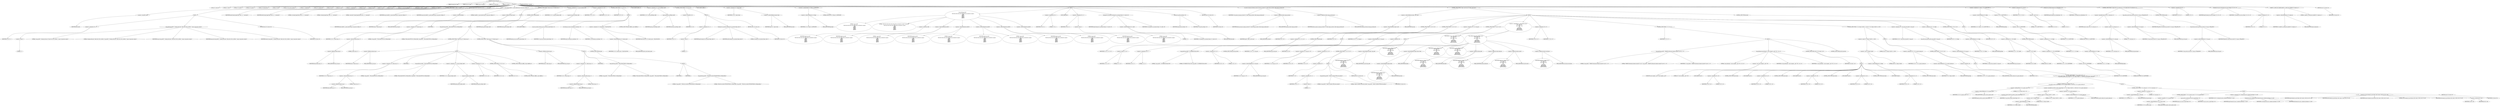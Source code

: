 digraph hostapd_notif_assoc {  
"1000120" [label = "(METHOD,hostapd_notif_assoc)" ]
"1000121" [label = "(PARAM,hostapd_data *hapd)" ]
"1000122" [label = "(PARAM,const u8 *addr)" ]
"1000123" [label = "(PARAM,const u8 *req_ies)" ]
"1000124" [label = "(PARAM,size_t req_ies_len)" ]
"1000125" [label = "(PARAM,int reassoc)" ]
"1000126" [label = "(BLOCK,,)" ]
"1000127" [label = "(LOCAL,v10: const u8 *)" ]
"1000128" [label = "(LOCAL,v11: size_t)" ]
"1000129" [label = "(LOCAL,v12: sta_info *)" ]
"1000130" [label = "(LOCAL,v13: sta_info *)" ]
"1000131" [label = "(LOCAL,v14: hostapd_iface *)" ]
"1000132" [label = "(LOCAL,v15: bool)" ]
"1000133" [label = "(LOCAL,v16: wpa_state_machine *)" ]
"1000134" [label = "(LOCAL,v17: unsigned int)" ]
"1000135" [label = "(LOCAL,v18: unsigned int)" ]
"1000136" [label = "(LOCAL,v19: int)" ]
"1000137" [label = "(LOCAL,v20: u32)" ]
"1000138" [label = "(LOCAL,v21: unsigned int)" ]
"1000139" [label = "(LOCAL,v22: int)" ]
"1000140" [label = "(LOCAL,v23: int)" ]
"1000141" [label = "(LOCAL,v25: int)" ]
"1000142" [label = "(LOCAL,v26: u8 *)" ]
"1000143" [label = "(LOCAL,v27: wpa_state_machine *)" ]
"1000144" [label = "(LOCAL,elems: ieee802_11_elems)" ]
"1000145" [label = "(LOCAL,buf: u8 [ 1064 ])" ]
"1000146" [label = "(CONTROL_STRUCTURE,if ( !addr ),if ( !addr ))" ]
"1000147" [label = "(<operator>.logicalNot,!addr)" ]
"1000148" [label = "(IDENTIFIER,addr,!addr)" ]
"1000149" [label = "(BLOCK,,)" ]
"1000150" [label = "(<operator>.assignment,v23 = -1)" ]
"1000151" [label = "(IDENTIFIER,v23,v23 = -1)" ]
"1000152" [label = "(<operator>.minus,-1)" ]
"1000153" [label = "(LITERAL,1,-1)" ]
"1000154" [label = "(wpa_printf,wpa_printf(2, \"hostapd_notif_assoc: Skip event with no address\", req_ies, req_ies_len, reassoc))" ]
"1000155" [label = "(LITERAL,2,wpa_printf(2, \"hostapd_notif_assoc: Skip event with no address\", req_ies, req_ies_len, reassoc))" ]
"1000156" [label = "(LITERAL,\"hostapd_notif_assoc: Skip event with no address\",wpa_printf(2, \"hostapd_notif_assoc: Skip event with no address\", req_ies, req_ies_len, reassoc))" ]
"1000157" [label = "(IDENTIFIER,req_ies,wpa_printf(2, \"hostapd_notif_assoc: Skip event with no address\", req_ies, req_ies_len, reassoc))" ]
"1000158" [label = "(IDENTIFIER,req_ies_len,wpa_printf(2, \"hostapd_notif_assoc: Skip event with no address\", req_ies, req_ies_len, reassoc))" ]
"1000159" [label = "(IDENTIFIER,reassoc,wpa_printf(2, \"hostapd_notif_assoc: Skip event with no address\", req_ies, req_ies_len, reassoc))" ]
"1000160" [label = "(RETURN,return v23;,return v23;)" ]
"1000161" [label = "(IDENTIFIER,v23,return v23;)" ]
"1000162" [label = "(hostapd_logger,hostapd_logger(hapd, addr, 1u, 2, \"associated\"))" ]
"1000163" [label = "(IDENTIFIER,hapd,hostapd_logger(hapd, addr, 1u, 2, \"associated\"))" ]
"1000164" [label = "(IDENTIFIER,addr,hostapd_logger(hapd, addr, 1u, 2, \"associated\"))" ]
"1000165" [label = "(LITERAL,1u,hostapd_logger(hapd, addr, 1u, 2, \"associated\"))" ]
"1000166" [label = "(LITERAL,2,hostapd_logger(hapd, addr, 1u, 2, \"associated\"))" ]
"1000167" [label = "(LITERAL,\"associated\",hostapd_logger(hapd, addr, 1u, 2, \"associated\"))" ]
"1000168" [label = "(ieee802_11_parse_elems,ieee802_11_parse_elems(req_ies, req_ies_len, &elems, 0))" ]
"1000169" [label = "(IDENTIFIER,req_ies,ieee802_11_parse_elems(req_ies, req_ies_len, &elems, 0))" ]
"1000170" [label = "(IDENTIFIER,req_ies_len,ieee802_11_parse_elems(req_ies, req_ies_len, &elems, 0))" ]
"1000171" [label = "(<operator>.addressOf,&elems)" ]
"1000172" [label = "(IDENTIFIER,elems,ieee802_11_parse_elems(req_ies, req_ies_len, &elems, 0))" ]
"1000173" [label = "(LITERAL,0,ieee802_11_parse_elems(req_ies, req_ies_len, &elems, 0))" ]
"1000174" [label = "(CONTROL_STRUCTURE,if ( elems.wps_ie ),if ( elems.wps_ie ))" ]
"1000175" [label = "(<operator>.fieldAccess,elems.wps_ie)" ]
"1000176" [label = "(IDENTIFIER,elems,if ( elems.wps_ie ))" ]
"1000177" [label = "(FIELD_IDENTIFIER,wps_ie,wps_ie)" ]
"1000178" [label = "(BLOCK,,)" ]
"1000179" [label = "(<operator>.assignment,v10 = elems.wps_ie - 2)" ]
"1000180" [label = "(IDENTIFIER,v10,v10 = elems.wps_ie - 2)" ]
"1000181" [label = "(<operator>.subtraction,elems.wps_ie - 2)" ]
"1000182" [label = "(<operator>.fieldAccess,elems.wps_ie)" ]
"1000183" [label = "(IDENTIFIER,elems,elems.wps_ie - 2)" ]
"1000184" [label = "(FIELD_IDENTIFIER,wps_ie,wps_ie)" ]
"1000185" [label = "(LITERAL,2,elems.wps_ie - 2)" ]
"1000186" [label = "(IDENTIFIER,L,)" ]
"1000187" [label = "(wpa_printf,wpa_printf(2, \"STA included WPS IE in (Re)AssocReq\"))" ]
"1000188" [label = "(LITERAL,2,wpa_printf(2, \"STA included WPS IE in (Re)AssocReq\"))" ]
"1000189" [label = "(LITERAL,\"STA included WPS IE in (Re)AssocReq\",wpa_printf(2, \"STA included WPS IE in (Re)AssocReq\"))" ]
"1000190" [label = "(CONTROL_STRUCTURE,else,else)" ]
"1000191" [label = "(BLOCK,,)" ]
"1000192" [label = "(CONTROL_STRUCTURE,if ( elems.rsn_ie ),if ( elems.rsn_ie ))" ]
"1000193" [label = "(<operator>.fieldAccess,elems.rsn_ie)" ]
"1000194" [label = "(IDENTIFIER,elems,if ( elems.rsn_ie ))" ]
"1000195" [label = "(FIELD_IDENTIFIER,rsn_ie,rsn_ie)" ]
"1000196" [label = "(BLOCK,,)" ]
"1000197" [label = "(<operator>.assignment,v10 = elems.rsn_ie - 2)" ]
"1000198" [label = "(IDENTIFIER,v10,v10 = elems.rsn_ie - 2)" ]
"1000199" [label = "(<operator>.subtraction,elems.rsn_ie - 2)" ]
"1000200" [label = "(<operator>.fieldAccess,elems.rsn_ie)" ]
"1000201" [label = "(IDENTIFIER,elems,elems.rsn_ie - 2)" ]
"1000202" [label = "(FIELD_IDENTIFIER,rsn_ie,rsn_ie)" ]
"1000203" [label = "(LITERAL,2,elems.rsn_ie - 2)" ]
"1000204" [label = "(IDENTIFIER,L,)" ]
"1000205" [label = "(wpa_printf,wpa_printf(2, \"STA included RSN IE in (Re)AssocReq\"))" ]
"1000206" [label = "(LITERAL,2,wpa_printf(2, \"STA included RSN IE in (Re)AssocReq\"))" ]
"1000207" [label = "(LITERAL,\"STA included RSN IE in (Re)AssocReq\",wpa_printf(2, \"STA included RSN IE in (Re)AssocReq\"))" ]
"1000208" [label = "(<operator>.assignment,v12 = ap_get_sta(hapd, addr))" ]
"1000209" [label = "(IDENTIFIER,v12,v12 = ap_get_sta(hapd, addr))" ]
"1000210" [label = "(ap_get_sta,ap_get_sta(hapd, addr))" ]
"1000211" [label = "(IDENTIFIER,hapd,ap_get_sta(hapd, addr))" ]
"1000212" [label = "(IDENTIFIER,addr,ap_get_sta(hapd, addr))" ]
"1000213" [label = "(<operator>.assignment,v13 = v12)" ]
"1000214" [label = "(IDENTIFIER,v13,v13 = v12)" ]
"1000215" [label = "(IDENTIFIER,v12,v13 = v12)" ]
"1000216" [label = "(CONTROL_STRUCTURE,if ( v12 ),if ( v12 ))" ]
"1000217" [label = "(IDENTIFIER,v12,if ( v12 ))" ]
"1000218" [label = "(CONTROL_STRUCTURE,goto LABEL_5;,goto LABEL_5;)" ]
"1000219" [label = "(CONTROL_STRUCTURE,goto LABEL_28;,goto LABEL_28;)" ]
"1000220" [label = "(CONTROL_STRUCTURE,if ( elems.wpa_ie ),if ( elems.wpa_ie ))" ]
"1000221" [label = "(<operator>.fieldAccess,elems.wpa_ie)" ]
"1000222" [label = "(IDENTIFIER,elems,if ( elems.wpa_ie ))" ]
"1000223" [label = "(FIELD_IDENTIFIER,wpa_ie,wpa_ie)" ]
"1000224" [label = "(BLOCK,,)" ]
"1000225" [label = "(<operator>.assignment,v10 = elems.wpa_ie - 2)" ]
"1000226" [label = "(IDENTIFIER,v10,v10 = elems.wpa_ie - 2)" ]
"1000227" [label = "(<operator>.subtraction,elems.wpa_ie - 2)" ]
"1000228" [label = "(<operator>.fieldAccess,elems.wpa_ie)" ]
"1000229" [label = "(IDENTIFIER,elems,elems.wpa_ie - 2)" ]
"1000230" [label = "(FIELD_IDENTIFIER,wpa_ie,wpa_ie)" ]
"1000231" [label = "(LITERAL,2,elems.wpa_ie - 2)" ]
"1000232" [label = "(IDENTIFIER,L,)" ]
"1000233" [label = "(wpa_printf,wpa_printf(2, \"STA included WPA IE in (Re)AssocReq\"))" ]
"1000234" [label = "(LITERAL,2,wpa_printf(2, \"STA included WPA IE in (Re)AssocReq\"))" ]
"1000235" [label = "(LITERAL,\"STA included WPA IE in (Re)AssocReq\",wpa_printf(2, \"STA included WPA IE in (Re)AssocReq\"))" ]
"1000236" [label = "(CONTROL_STRUCTURE,else,else)" ]
"1000237" [label = "(BLOCK,,)" ]
"1000238" [label = "(IDENTIFIER,L,)" ]
"1000239" [label = "(IDENTIFIER,L,)" ]
"1000240" [label = "(wpa_printf,wpa_printf(2, \"STA did not include WPS/RSN/WPA IE in (Re)AssocReq\"))" ]
"1000241" [label = "(LITERAL,2,wpa_printf(2, \"STA did not include WPS/RSN/WPA IE in (Re)AssocReq\"))" ]
"1000242" [label = "(LITERAL,\"STA did not include WPS/RSN/WPA IE in (Re)AssocReq\",wpa_printf(2, \"STA did not include WPS/RSN/WPA IE in (Re)AssocReq\"))" ]
"1000243" [label = "(<operator>.assignment,v12 = ap_get_sta(hapd, addr))" ]
"1000244" [label = "(IDENTIFIER,v12,v12 = ap_get_sta(hapd, addr))" ]
"1000245" [label = "(ap_get_sta,ap_get_sta(hapd, addr))" ]
"1000246" [label = "(IDENTIFIER,hapd,ap_get_sta(hapd, addr))" ]
"1000247" [label = "(IDENTIFIER,addr,ap_get_sta(hapd, addr))" ]
"1000248" [label = "(<operator>.assignment,v13 = v12)" ]
"1000249" [label = "(IDENTIFIER,v13,v13 = v12)" ]
"1000250" [label = "(IDENTIFIER,v12,v13 = v12)" ]
"1000251" [label = "(CONTROL_STRUCTURE,if ( v12 ),if ( v12 ))" ]
"1000252" [label = "(IDENTIFIER,v12,if ( v12 ))" ]
"1000253" [label = "(BLOCK,,)" ]
"1000254" [label = "(JUMP_TARGET,LABEL_5)" ]
"1000255" [label = "(ap_sta_no_session_timeout,ap_sta_no_session_timeout(hapd, v12))" ]
"1000256" [label = "(IDENTIFIER,hapd,ap_sta_no_session_timeout(hapd, v12))" ]
"1000257" [label = "(IDENTIFIER,v12,ap_sta_no_session_timeout(hapd, v12))" ]
"1000258" [label = "(accounting_sta_stop,accounting_sta_stop(hapd, v13))" ]
"1000259" [label = "(IDENTIFIER,hapd,accounting_sta_stop(hapd, v13))" ]
"1000260" [label = "(IDENTIFIER,v13,accounting_sta_stop(hapd, v13))" ]
"1000261" [label = "(<operator>.assignment,v13->timeout_next = STA_NULLFUNC)" ]
"1000262" [label = "(<operator>.indirectFieldAccess,v13->timeout_next)" ]
"1000263" [label = "(IDENTIFIER,v13,v13->timeout_next = STA_NULLFUNC)" ]
"1000264" [label = "(FIELD_IDENTIFIER,timeout_next,timeout_next)" ]
"1000265" [label = "(IDENTIFIER,STA_NULLFUNC,v13->timeout_next = STA_NULLFUNC)" ]
"1000266" [label = "(CONTROL_STRUCTURE,goto LABEL_6;,goto LABEL_6;)" ]
"1000267" [label = "(JUMP_TARGET,LABEL_28)" ]
"1000268" [label = "(<operator>.assignment,v13 = ap_sta_add(hapd, addr))" ]
"1000269" [label = "(IDENTIFIER,v13,v13 = ap_sta_add(hapd, addr))" ]
"1000270" [label = "(ap_sta_add,ap_sta_add(hapd, addr))" ]
"1000271" [label = "(IDENTIFIER,hapd,ap_sta_add(hapd, addr))" ]
"1000272" [label = "(IDENTIFIER,addr,ap_sta_add(hapd, addr))" ]
"1000273" [label = "(CONTROL_STRUCTURE,if ( !v13 ),if ( !v13 ))" ]
"1000274" [label = "(<operator>.logicalNot,!v13)" ]
"1000275" [label = "(IDENTIFIER,v13,!v13)" ]
"1000276" [label = "(BLOCK,,)" ]
"1000277" [label = "(<operator>.assignment,v23 = -1)" ]
"1000278" [label = "(IDENTIFIER,v23,v23 = -1)" ]
"1000279" [label = "(<operator>.minus,-1)" ]
"1000280" [label = "(LITERAL,1,-1)" ]
"1000281" [label = "(hostapd_drv_sta_disassoc,hostapd_drv_sta_disassoc(hapd, addr, 5))" ]
"1000282" [label = "(IDENTIFIER,hapd,hostapd_drv_sta_disassoc(hapd, addr, 5))" ]
"1000283" [label = "(IDENTIFIER,addr,hostapd_drv_sta_disassoc(hapd, addr, 5))" ]
"1000284" [label = "(LITERAL,5,hostapd_drv_sta_disassoc(hapd, addr, 5))" ]
"1000285" [label = "(RETURN,return v23;,return v23;)" ]
"1000286" [label = "(IDENTIFIER,v23,return v23;)" ]
"1000287" [label = "(JUMP_TARGET,LABEL_6)" ]
"1000288" [label = "(<operator>.assignment,v14 = hapd->iface)" ]
"1000289" [label = "(IDENTIFIER,v14,v14 = hapd->iface)" ]
"1000290" [label = "(<operator>.indirectFieldAccess,hapd->iface)" ]
"1000291" [label = "(IDENTIFIER,hapd,v14 = hapd->iface)" ]
"1000292" [label = "(FIELD_IDENTIFIER,iface,iface)" ]
"1000293" [label = "(<operators>.assignmentAnd,v13->flags &= 0xFFFECFFF)" ]
"1000294" [label = "(<operator>.indirectFieldAccess,v13->flags)" ]
"1000295" [label = "(IDENTIFIER,v13,v13->flags &= 0xFFFECFFF)" ]
"1000296" [label = "(FIELD_IDENTIFIER,flags,flags)" ]
"1000297" [label = "(LITERAL,0xFFFECFFF,v13->flags &= 0xFFFECFFF)" ]
"1000298" [label = "(BLOCK,,)" ]
"1000299" [label = "(wpa_printf,wpa_printf(\n      3,\n      \"STA %02x:%02x:%02x:%02x:%02x:%02x not allowed to connect\",\n      *addr,\n      addr[1],\n      addr[2],\n      addr[3],\n      addr[4],\n      addr[5]))" ]
"1000300" [label = "(LITERAL,3,wpa_printf(\n      3,\n      \"STA %02x:%02x:%02x:%02x:%02x:%02x not allowed to connect\",\n      *addr,\n      addr[1],\n      addr[2],\n      addr[3],\n      addr[4],\n      addr[5]))" ]
"1000301" [label = "(LITERAL,\"STA %02x:%02x:%02x:%02x:%02x:%02x not allowed to connect\",wpa_printf(\n      3,\n      \"STA %02x:%02x:%02x:%02x:%02x:%02x not allowed to connect\",\n      *addr,\n      addr[1],\n      addr[2],\n      addr[3],\n      addr[4],\n      addr[5]))" ]
"1000302" [label = "(<operator>.indirection,*addr)" ]
"1000303" [label = "(IDENTIFIER,addr,wpa_printf(\n      3,\n      \"STA %02x:%02x:%02x:%02x:%02x:%02x not allowed to connect\",\n      *addr,\n      addr[1],\n      addr[2],\n      addr[3],\n      addr[4],\n      addr[5]))" ]
"1000304" [label = "(<operator>.indirectIndexAccess,addr[1])" ]
"1000305" [label = "(IDENTIFIER,addr,wpa_printf(\n      3,\n      \"STA %02x:%02x:%02x:%02x:%02x:%02x not allowed to connect\",\n      *addr,\n      addr[1],\n      addr[2],\n      addr[3],\n      addr[4],\n      addr[5]))" ]
"1000306" [label = "(LITERAL,1,wpa_printf(\n      3,\n      \"STA %02x:%02x:%02x:%02x:%02x:%02x not allowed to connect\",\n      *addr,\n      addr[1],\n      addr[2],\n      addr[3],\n      addr[4],\n      addr[5]))" ]
"1000307" [label = "(<operator>.indirectIndexAccess,addr[2])" ]
"1000308" [label = "(IDENTIFIER,addr,wpa_printf(\n      3,\n      \"STA %02x:%02x:%02x:%02x:%02x:%02x not allowed to connect\",\n      *addr,\n      addr[1],\n      addr[2],\n      addr[3],\n      addr[4],\n      addr[5]))" ]
"1000309" [label = "(LITERAL,2,wpa_printf(\n      3,\n      \"STA %02x:%02x:%02x:%02x:%02x:%02x not allowed to connect\",\n      *addr,\n      addr[1],\n      addr[2],\n      addr[3],\n      addr[4],\n      addr[5]))" ]
"1000310" [label = "(<operator>.indirectIndexAccess,addr[3])" ]
"1000311" [label = "(IDENTIFIER,addr,wpa_printf(\n      3,\n      \"STA %02x:%02x:%02x:%02x:%02x:%02x not allowed to connect\",\n      *addr,\n      addr[1],\n      addr[2],\n      addr[3],\n      addr[4],\n      addr[5]))" ]
"1000312" [label = "(LITERAL,3,wpa_printf(\n      3,\n      \"STA %02x:%02x:%02x:%02x:%02x:%02x not allowed to connect\",\n      *addr,\n      addr[1],\n      addr[2],\n      addr[3],\n      addr[4],\n      addr[5]))" ]
"1000313" [label = "(<operator>.indirectIndexAccess,addr[4])" ]
"1000314" [label = "(IDENTIFIER,addr,wpa_printf(\n      3,\n      \"STA %02x:%02x:%02x:%02x:%02x:%02x not allowed to connect\",\n      *addr,\n      addr[1],\n      addr[2],\n      addr[3],\n      addr[4],\n      addr[5]))" ]
"1000315" [label = "(LITERAL,4,wpa_printf(\n      3,\n      \"STA %02x:%02x:%02x:%02x:%02x:%02x not allowed to connect\",\n      *addr,\n      addr[1],\n      addr[2],\n      addr[3],\n      addr[4],\n      addr[5]))" ]
"1000316" [label = "(<operator>.indirectIndexAccess,addr[5])" ]
"1000317" [label = "(IDENTIFIER,addr,wpa_printf(\n      3,\n      \"STA %02x:%02x:%02x:%02x:%02x:%02x not allowed to connect\",\n      *addr,\n      addr[1],\n      addr[2],\n      addr[3],\n      addr[4],\n      addr[5]))" ]
"1000318" [label = "(LITERAL,5,wpa_printf(\n      3,\n      \"STA %02x:%02x:%02x:%02x:%02x:%02x not allowed to connect\",\n      *addr,\n      addr[1],\n      addr[2],\n      addr[3],\n      addr[4],\n      addr[5]))" ]
"1000319" [label = "(<operator>.assignment,v25 = 1)" ]
"1000320" [label = "(IDENTIFIER,v25,v25 = 1)" ]
"1000321" [label = "(LITERAL,1,v25 = 1)" ]
"1000322" [label = "(JUMP_TARGET,fail)" ]
"1000323" [label = "(<operator>.assignment,v23 = -1)" ]
"1000324" [label = "(IDENTIFIER,v23,v23 = -1)" ]
"1000325" [label = "(<operator>.minus,-1)" ]
"1000326" [label = "(LITERAL,1,-1)" ]
"1000327" [label = "(hostapd_drv_sta_disassoc,hostapd_drv_sta_disassoc(hapd, v13->addr, v25))" ]
"1000328" [label = "(IDENTIFIER,hapd,hostapd_drv_sta_disassoc(hapd, v13->addr, v25))" ]
"1000329" [label = "(<operator>.indirectFieldAccess,v13->addr)" ]
"1000330" [label = "(IDENTIFIER,v13,hostapd_drv_sta_disassoc(hapd, v13->addr, v25))" ]
"1000331" [label = "(FIELD_IDENTIFIER,addr,addr)" ]
"1000332" [label = "(IDENTIFIER,v25,hostapd_drv_sta_disassoc(hapd, v13->addr, v25))" ]
"1000333" [label = "(ap_free_sta,ap_free_sta(hapd, v13))" ]
"1000334" [label = "(IDENTIFIER,hapd,ap_free_sta(hapd, v13))" ]
"1000335" [label = "(IDENTIFIER,v13,ap_free_sta(hapd, v13))" ]
"1000336" [label = "(RETURN,return v23;,return v23;)" ]
"1000337" [label = "(IDENTIFIER,v23,return v23;)" ]
"1000338" [label = "(ap_copy_sta_supp_op_classes,ap_copy_sta_supp_op_classes(v13, elems.supp_op_classes, elems.supp_op_classes_len))" ]
"1000339" [label = "(IDENTIFIER,v13,ap_copy_sta_supp_op_classes(v13, elems.supp_op_classes, elems.supp_op_classes_len))" ]
"1000340" [label = "(<operator>.fieldAccess,elems.supp_op_classes)" ]
"1000341" [label = "(IDENTIFIER,elems,ap_copy_sta_supp_op_classes(v13, elems.supp_op_classes, elems.supp_op_classes_len))" ]
"1000342" [label = "(FIELD_IDENTIFIER,supp_op_classes,supp_op_classes)" ]
"1000343" [label = "(<operator>.fieldAccess,elems.supp_op_classes_len)" ]
"1000344" [label = "(IDENTIFIER,elems,ap_copy_sta_supp_op_classes(v13, elems.supp_op_classes, elems.supp_op_classes_len))" ]
"1000345" [label = "(FIELD_IDENTIFIER,supp_op_classes_len,supp_op_classes_len)" ]
"1000346" [label = "(CONTROL_STRUCTURE,if ( hapd->conf->wpa ),if ( hapd->conf->wpa ))" ]
"1000347" [label = "(<operator>.indirectFieldAccess,hapd->conf->wpa)" ]
"1000348" [label = "(<operator>.indirectFieldAccess,hapd->conf)" ]
"1000349" [label = "(IDENTIFIER,hapd,if ( hapd->conf->wpa ))" ]
"1000350" [label = "(FIELD_IDENTIFIER,conf,conf)" ]
"1000351" [label = "(FIELD_IDENTIFIER,wpa,wpa)" ]
"1000352" [label = "(BLOCK,,)" ]
"1000353" [label = "(CONTROL_STRUCTURE,if ( v10 ),if ( v10 ))" ]
"1000354" [label = "(IDENTIFIER,v10,if ( v10 ))" ]
"1000355" [label = "(<operator>.assignment,v15 = v11 == 0)" ]
"1000356" [label = "(IDENTIFIER,v15,v15 = v11 == 0)" ]
"1000357" [label = "(<operator>.equals,v11 == 0)" ]
"1000358" [label = "(IDENTIFIER,v11,v11 == 0)" ]
"1000359" [label = "(LITERAL,0,v11 == 0)" ]
"1000360" [label = "(CONTROL_STRUCTURE,else,else)" ]
"1000361" [label = "(<operator>.assignment,v15 = 1)" ]
"1000362" [label = "(IDENTIFIER,v15,v15 = 1)" ]
"1000363" [label = "(LITERAL,1,v15 = 1)" ]
"1000364" [label = "(CONTROL_STRUCTURE,if ( v15 ),if ( v15 ))" ]
"1000365" [label = "(IDENTIFIER,v15,if ( v15 ))" ]
"1000366" [label = "(BLOCK,,)" ]
"1000367" [label = "(wpa_printf,wpa_printf(2, \"No WPA/RSN IE from STA\"))" ]
"1000368" [label = "(LITERAL,2,wpa_printf(2, \"No WPA/RSN IE from STA\"))" ]
"1000369" [label = "(LITERAL,\"No WPA/RSN IE from STA\",wpa_printf(2, \"No WPA/RSN IE from STA\"))" ]
"1000370" [label = "(<operator>.assignment,v25 = 13)" ]
"1000371" [label = "(IDENTIFIER,v25,v25 = 13)" ]
"1000372" [label = "(LITERAL,13,v25 = 13)" ]
"1000373" [label = "(CONTROL_STRUCTURE,goto fail;,goto fail;)" ]
"1000374" [label = "(<operator>.assignment,v16 = v13->wpa_sm)" ]
"1000375" [label = "(IDENTIFIER,v16,v16 = v13->wpa_sm)" ]
"1000376" [label = "(<operator>.indirectFieldAccess,v13->wpa_sm)" ]
"1000377" [label = "(IDENTIFIER,v13,v16 = v13->wpa_sm)" ]
"1000378" [label = "(FIELD_IDENTIFIER,wpa_sm,wpa_sm)" ]
"1000379" [label = "(CONTROL_STRUCTURE,if ( !v16 ),if ( !v16 ))" ]
"1000380" [label = "(<operator>.logicalNot,!v16)" ]
"1000381" [label = "(IDENTIFIER,v16,!v16)" ]
"1000382" [label = "(BLOCK,,)" ]
"1000383" [label = "(<operator>.assignment,v13->wpa_sm = v27)" ]
"1000384" [label = "(<operator>.indirectFieldAccess,v13->wpa_sm)" ]
"1000385" [label = "(IDENTIFIER,v13,v13->wpa_sm = v27)" ]
"1000386" [label = "(FIELD_IDENTIFIER,wpa_sm,wpa_sm)" ]
"1000387" [label = "(IDENTIFIER,v27,v13->wpa_sm = v27)" ]
"1000388" [label = "(<operator>.assignment,v16 = v27)" ]
"1000389" [label = "(IDENTIFIER,v16,v16 = v27)" ]
"1000390" [label = "(IDENTIFIER,v27,v16 = v27)" ]
"1000391" [label = "(CONTROL_STRUCTURE,if ( !v27 ),if ( !v27 ))" ]
"1000392" [label = "(<operator>.logicalNot,!v27)" ]
"1000393" [label = "(IDENTIFIER,v27,!v27)" ]
"1000394" [label = "(BLOCK,,)" ]
"1000395" [label = "(<operator>.assignment,v23 = -1)" ]
"1000396" [label = "(IDENTIFIER,v23,v23 = -1)" ]
"1000397" [label = "(<operator>.minus,-1)" ]
"1000398" [label = "(LITERAL,1,-1)" ]
"1000399" [label = "(wpa_printf,wpa_printf(5, \"Failed to initialize WPA state machine\"))" ]
"1000400" [label = "(LITERAL,5,wpa_printf(5, \"Failed to initialize WPA state machine\"))" ]
"1000401" [label = "(LITERAL,\"Failed to initialize WPA state machine\",wpa_printf(5, \"Failed to initialize WPA state machine\"))" ]
"1000402" [label = "(RETURN,return v23;,return v23;)" ]
"1000403" [label = "(IDENTIFIER,v23,return v23;)" ]
"1000404" [label = "(<operator>.assignment,v17 = wpa_validate_wpa_ie(\n            hapd->wpa_auth,\n            v16,\n            hapd->iface->freq,\n            v10,\n            v11,\n            elems.mdie,\n            elems.mdie_len,\n            elems.owe_dh,\n            elems.owe_dh_len))" ]
"1000405" [label = "(IDENTIFIER,v17,v17 = wpa_validate_wpa_ie(\n            hapd->wpa_auth,\n            v16,\n            hapd->iface->freq,\n            v10,\n            v11,\n            elems.mdie,\n            elems.mdie_len,\n            elems.owe_dh,\n            elems.owe_dh_len))" ]
"1000406" [label = "(wpa_validate_wpa_ie,wpa_validate_wpa_ie(\n            hapd->wpa_auth,\n            v16,\n            hapd->iface->freq,\n            v10,\n            v11,\n            elems.mdie,\n            elems.mdie_len,\n            elems.owe_dh,\n            elems.owe_dh_len))" ]
"1000407" [label = "(<operator>.indirectFieldAccess,hapd->wpa_auth)" ]
"1000408" [label = "(IDENTIFIER,hapd,wpa_validate_wpa_ie(\n            hapd->wpa_auth,\n            v16,\n            hapd->iface->freq,\n            v10,\n            v11,\n            elems.mdie,\n            elems.mdie_len,\n            elems.owe_dh,\n            elems.owe_dh_len))" ]
"1000409" [label = "(FIELD_IDENTIFIER,wpa_auth,wpa_auth)" ]
"1000410" [label = "(IDENTIFIER,v16,wpa_validate_wpa_ie(\n            hapd->wpa_auth,\n            v16,\n            hapd->iface->freq,\n            v10,\n            v11,\n            elems.mdie,\n            elems.mdie_len,\n            elems.owe_dh,\n            elems.owe_dh_len))" ]
"1000411" [label = "(<operator>.indirectFieldAccess,hapd->iface->freq)" ]
"1000412" [label = "(<operator>.indirectFieldAccess,hapd->iface)" ]
"1000413" [label = "(IDENTIFIER,hapd,wpa_validate_wpa_ie(\n            hapd->wpa_auth,\n            v16,\n            hapd->iface->freq,\n            v10,\n            v11,\n            elems.mdie,\n            elems.mdie_len,\n            elems.owe_dh,\n            elems.owe_dh_len))" ]
"1000414" [label = "(FIELD_IDENTIFIER,iface,iface)" ]
"1000415" [label = "(FIELD_IDENTIFIER,freq,freq)" ]
"1000416" [label = "(IDENTIFIER,v10,wpa_validate_wpa_ie(\n            hapd->wpa_auth,\n            v16,\n            hapd->iface->freq,\n            v10,\n            v11,\n            elems.mdie,\n            elems.mdie_len,\n            elems.owe_dh,\n            elems.owe_dh_len))" ]
"1000417" [label = "(IDENTIFIER,v11,wpa_validate_wpa_ie(\n            hapd->wpa_auth,\n            v16,\n            hapd->iface->freq,\n            v10,\n            v11,\n            elems.mdie,\n            elems.mdie_len,\n            elems.owe_dh,\n            elems.owe_dh_len))" ]
"1000418" [label = "(<operator>.fieldAccess,elems.mdie)" ]
"1000419" [label = "(IDENTIFIER,elems,wpa_validate_wpa_ie(\n            hapd->wpa_auth,\n            v16,\n            hapd->iface->freq,\n            v10,\n            v11,\n            elems.mdie,\n            elems.mdie_len,\n            elems.owe_dh,\n            elems.owe_dh_len))" ]
"1000420" [label = "(FIELD_IDENTIFIER,mdie,mdie)" ]
"1000421" [label = "(<operator>.fieldAccess,elems.mdie_len)" ]
"1000422" [label = "(IDENTIFIER,elems,wpa_validate_wpa_ie(\n            hapd->wpa_auth,\n            v16,\n            hapd->iface->freq,\n            v10,\n            v11,\n            elems.mdie,\n            elems.mdie_len,\n            elems.owe_dh,\n            elems.owe_dh_len))" ]
"1000423" [label = "(FIELD_IDENTIFIER,mdie_len,mdie_len)" ]
"1000424" [label = "(<operator>.fieldAccess,elems.owe_dh)" ]
"1000425" [label = "(IDENTIFIER,elems,wpa_validate_wpa_ie(\n            hapd->wpa_auth,\n            v16,\n            hapd->iface->freq,\n            v10,\n            v11,\n            elems.mdie,\n            elems.mdie_len,\n            elems.owe_dh,\n            elems.owe_dh_len))" ]
"1000426" [label = "(FIELD_IDENTIFIER,owe_dh,owe_dh)" ]
"1000427" [label = "(<operator>.fieldAccess,elems.owe_dh_len)" ]
"1000428" [label = "(IDENTIFIER,elems,wpa_validate_wpa_ie(\n            hapd->wpa_auth,\n            v16,\n            hapd->iface->freq,\n            v10,\n            v11,\n            elems.mdie,\n            elems.mdie_len,\n            elems.owe_dh,\n            elems.owe_dh_len))" ]
"1000429" [label = "(FIELD_IDENTIFIER,owe_dh_len,owe_dh_len)" ]
"1000430" [label = "(<operator>.assignment,v18 = v17)" ]
"1000431" [label = "(IDENTIFIER,v18,v18 = v17)" ]
"1000432" [label = "(IDENTIFIER,v17,v18 = v17)" ]
"1000433" [label = "(CONTROL_STRUCTURE,if ( v17 ),if ( v17 ))" ]
"1000434" [label = "(IDENTIFIER,v17,if ( v17 ))" ]
"1000435" [label = "(BLOCK,,)" ]
"1000436" [label = "(wpa_printf,wpa_printf(2, \"WPA/RSN information element rejected? (res %u)\", v17))" ]
"1000437" [label = "(LITERAL,2,wpa_printf(2, \"WPA/RSN information element rejected? (res %u)\", v17))" ]
"1000438" [label = "(LITERAL,\"WPA/RSN information element rejected? (res %u)\",wpa_printf(2, \"WPA/RSN information element rejected? (res %u)\", v17))" ]
"1000439" [label = "(IDENTIFIER,v17,wpa_printf(2, \"WPA/RSN information element rejected? (res %u)\", v17))" ]
"1000440" [label = "(wpa_hexdump,wpa_hexdump(2, (const unsigned __int8 *)\"IE\", v10, v11))" ]
"1000441" [label = "(LITERAL,2,wpa_hexdump(2, (const unsigned __int8 *)\"IE\", v10, v11))" ]
"1000442" [label = "(<operator>.cast,(const unsigned __int8 *)\"IE\")" ]
"1000443" [label = "(UNKNOWN,const unsigned __int8 *,const unsigned __int8 *)" ]
"1000444" [label = "(LITERAL,\"IE\",(const unsigned __int8 *)\"IE\")" ]
"1000445" [label = "(IDENTIFIER,v10,wpa_hexdump(2, (const unsigned __int8 *)\"IE\", v10, v11))" ]
"1000446" [label = "(IDENTIFIER,v11,wpa_hexdump(2, (const unsigned __int8 *)\"IE\", v10, v11))" ]
"1000447" [label = "(CONTROL_STRUCTURE,switch ( v18 ),switch ( v18 ))" ]
"1000448" [label = "(IDENTIFIER,v18,switch ( v18 ))" ]
"1000449" [label = "(BLOCK,,)" ]
"1000450" [label = "(JUMP_TARGET,case 2u)" ]
"1000451" [label = "(<operator>.assignment,v25 = 18)" ]
"1000452" [label = "(IDENTIFIER,v25,v25 = 18)" ]
"1000453" [label = "(LITERAL,18,v25 = 18)" ]
"1000454" [label = "(CONTROL_STRUCTURE,break;,break;)" ]
"1000455" [label = "(JUMP_TARGET,case 3u)" ]
"1000456" [label = "(<operator>.assignment,v25 = 19)" ]
"1000457" [label = "(IDENTIFIER,v25,v25 = 19)" ]
"1000458" [label = "(LITERAL,19,v25 = 19)" ]
"1000459" [label = "(CONTROL_STRUCTURE,break;,break;)" ]
"1000460" [label = "(JUMP_TARGET,case 4u)" ]
"1000461" [label = "(<operator>.assignment,v25 = 20)" ]
"1000462" [label = "(IDENTIFIER,v25,v25 = 20)" ]
"1000463" [label = "(LITERAL,20,v25 = 20)" ]
"1000464" [label = "(CONTROL_STRUCTURE,break;,break;)" ]
"1000465" [label = "(JUMP_TARGET,case 8u)" ]
"1000466" [label = "(<operator>.assignment,v25 = 24)" ]
"1000467" [label = "(IDENTIFIER,v25,v25 = 24)" ]
"1000468" [label = "(LITERAL,24,v25 = 24)" ]
"1000469" [label = "(CONTROL_STRUCTURE,break;,break;)" ]
"1000470" [label = "(JUMP_TARGET,default)" ]
"1000471" [label = "(<operator>.assignment,v25 = 13)" ]
"1000472" [label = "(IDENTIFIER,v25,v25 = 13)" ]
"1000473" [label = "(LITERAL,13,v25 = 13)" ]
"1000474" [label = "(CONTROL_STRUCTURE,break;,break;)" ]
"1000475" [label = "(CONTROL_STRUCTURE,goto fail;,goto fail;)" ]
"1000476" [label = "(CONTROL_STRUCTURE,if ( (v13->flags & 0x402) == 1026 ),if ( (v13->flags & 0x402) == 1026 ))" ]
"1000477" [label = "(<operator>.equals,(v13->flags & 0x402) == 1026)" ]
"1000478" [label = "(<operator>.and,v13->flags & 0x402)" ]
"1000479" [label = "(<operator>.indirectFieldAccess,v13->flags)" ]
"1000480" [label = "(IDENTIFIER,v13,v13->flags & 0x402)" ]
"1000481" [label = "(FIELD_IDENTIFIER,flags,flags)" ]
"1000482" [label = "(LITERAL,0x402,v13->flags & 0x402)" ]
"1000483" [label = "(LITERAL,1026,(v13->flags & 0x402) == 1026)" ]
"1000484" [label = "(BLOCK,,)" ]
"1000485" [label = "(<operator>.assignment,v23 = v13->sa_query_timed_out)" ]
"1000486" [label = "(IDENTIFIER,v23,v23 = v13->sa_query_timed_out)" ]
"1000487" [label = "(<operator>.indirectFieldAccess,v13->sa_query_timed_out)" ]
"1000488" [label = "(IDENTIFIER,v13,v23 = v13->sa_query_timed_out)" ]
"1000489" [label = "(FIELD_IDENTIFIER,sa_query_timed_out,sa_query_timed_out)" ]
"1000490" [label = "(CONTROL_STRUCTURE,if ( !v23 ),if ( !v23 ))" ]
"1000491" [label = "(<operator>.logicalNot,!v23)" ]
"1000492" [label = "(IDENTIFIER,v23,!v23)" ]
"1000493" [label = "(BLOCK,,)" ]
"1000494" [label = "(CONTROL_STRUCTURE,if ( v13->sa_query_count <= 0\n          || (ap_check_sa_query_timeout(hapd, v13), (v13->flags & 0x402) == 1026) && !v13->sa_query_timed_out ),if ( v13->sa_query_count <= 0\n          || (ap_check_sa_query_timeout(hapd, v13), (v13->flags & 0x402) == 1026) && !v13->sa_query_timed_out ))" ]
"1000495" [label = "(<operator>.logicalOr,v13->sa_query_count <= 0\n          || (ap_check_sa_query_timeout(hapd, v13), (v13->flags & 0x402) == 1026) && !v13->sa_query_timed_out)" ]
"1000496" [label = "(<operator>.lessEqualsThan,v13->sa_query_count <= 0)" ]
"1000497" [label = "(<operator>.indirectFieldAccess,v13->sa_query_count)" ]
"1000498" [label = "(IDENTIFIER,v13,v13->sa_query_count <= 0)" ]
"1000499" [label = "(FIELD_IDENTIFIER,sa_query_count,sa_query_count)" ]
"1000500" [label = "(LITERAL,0,v13->sa_query_count <= 0)" ]
"1000501" [label = "(<operator>.logicalAnd,(ap_check_sa_query_timeout(hapd, v13), (v13->flags & 0x402) == 1026) && !v13->sa_query_timed_out)" ]
"1000502" [label = "(BLOCK,,)" ]
"1000503" [label = "(ap_check_sa_query_timeout,ap_check_sa_query_timeout(hapd, v13))" ]
"1000504" [label = "(IDENTIFIER,hapd,ap_check_sa_query_timeout(hapd, v13))" ]
"1000505" [label = "(IDENTIFIER,v13,ap_check_sa_query_timeout(hapd, v13))" ]
"1000506" [label = "(<operator>.equals,(v13->flags & 0x402) == 1026)" ]
"1000507" [label = "(<operator>.and,v13->flags & 0x402)" ]
"1000508" [label = "(<operator>.indirectFieldAccess,v13->flags)" ]
"1000509" [label = "(IDENTIFIER,v13,v13->flags & 0x402)" ]
"1000510" [label = "(FIELD_IDENTIFIER,flags,flags)" ]
"1000511" [label = "(LITERAL,0x402,v13->flags & 0x402)" ]
"1000512" [label = "(LITERAL,1026,(v13->flags & 0x402) == 1026)" ]
"1000513" [label = "(<operator>.logicalNot,!v13->sa_query_timed_out)" ]
"1000514" [label = "(<operator>.indirectFieldAccess,v13->sa_query_timed_out)" ]
"1000515" [label = "(IDENTIFIER,v13,!v13->sa_query_timed_out)" ]
"1000516" [label = "(FIELD_IDENTIFIER,sa_query_timed_out,sa_query_timed_out)" ]
"1000517" [label = "(BLOCK,,)" ]
"1000518" [label = "(CONTROL_STRUCTURE,if ( v13->auth_alg != 2 ),if ( v13->auth_alg != 2 ))" ]
"1000519" [label = "(<operator>.notEquals,v13->auth_alg != 2)" ]
"1000520" [label = "(<operator>.indirectFieldAccess,v13->auth_alg)" ]
"1000521" [label = "(IDENTIFIER,v13,v13->auth_alg != 2)" ]
"1000522" [label = "(FIELD_IDENTIFIER,auth_alg,auth_alg)" ]
"1000523" [label = "(LITERAL,2,v13->auth_alg != 2)" ]
"1000524" [label = "(BLOCK,,)" ]
"1000525" [label = "(CONTROL_STRUCTURE,if ( !v13->sa_query_count ),if ( !v13->sa_query_count ))" ]
"1000526" [label = "(<operator>.logicalNot,!v13->sa_query_count)" ]
"1000527" [label = "(<operator>.indirectFieldAccess,v13->sa_query_count)" ]
"1000528" [label = "(IDENTIFIER,v13,!v13->sa_query_count)" ]
"1000529" [label = "(FIELD_IDENTIFIER,sa_query_count,sa_query_count)" ]
"1000530" [label = "(ap_sta_start_sa_query,ap_sta_start_sa_query(hapd, v13))" ]
"1000531" [label = "(IDENTIFIER,hapd,ap_sta_start_sa_query(hapd, v13))" ]
"1000532" [label = "(IDENTIFIER,v13,ap_sta_start_sa_query(hapd, v13))" ]
"1000533" [label = "(<operator>.assignment,v26 = hostapd_eid_assoc_comeback_time(hapd, v13, buf))" ]
"1000534" [label = "(IDENTIFIER,v26,v26 = hostapd_eid_assoc_comeback_time(hapd, v13, buf))" ]
"1000535" [label = "(hostapd_eid_assoc_comeback_time,hostapd_eid_assoc_comeback_time(hapd, v13, buf))" ]
"1000536" [label = "(IDENTIFIER,hapd,hostapd_eid_assoc_comeback_time(hapd, v13, buf))" ]
"1000537" [label = "(IDENTIFIER,v13,hostapd_eid_assoc_comeback_time(hapd, v13, buf))" ]
"1000538" [label = "(IDENTIFIER,buf,hostapd_eid_assoc_comeback_time(hapd, v13, buf))" ]
"1000539" [label = "(hostapd_sta_assoc,hostapd_sta_assoc(hapd, addr, reassoc, 0x1Eu, buf, v26 - buf))" ]
"1000540" [label = "(IDENTIFIER,hapd,hostapd_sta_assoc(hapd, addr, reassoc, 0x1Eu, buf, v26 - buf))" ]
"1000541" [label = "(IDENTIFIER,addr,hostapd_sta_assoc(hapd, addr, reassoc, 0x1Eu, buf, v26 - buf))" ]
"1000542" [label = "(IDENTIFIER,reassoc,hostapd_sta_assoc(hapd, addr, reassoc, 0x1Eu, buf, v26 - buf))" ]
"1000543" [label = "(LITERAL,0x1Eu,hostapd_sta_assoc(hapd, addr, reassoc, 0x1Eu, buf, v26 - buf))" ]
"1000544" [label = "(IDENTIFIER,buf,hostapd_sta_assoc(hapd, addr, reassoc, 0x1Eu, buf, v26 - buf))" ]
"1000545" [label = "(<operator>.subtraction,v26 - buf)" ]
"1000546" [label = "(IDENTIFIER,v26,v26 - buf)" ]
"1000547" [label = "(IDENTIFIER,buf,v26 - buf)" ]
"1000548" [label = "(RETURN,return v23;,return v23;)" ]
"1000549" [label = "(IDENTIFIER,v23,return v23;)" ]
"1000550" [label = "(<operator>.assignment,v19 = wpa_auth_uses_mfp(v13->wpa_sm))" ]
"1000551" [label = "(IDENTIFIER,v19,v19 = wpa_auth_uses_mfp(v13->wpa_sm))" ]
"1000552" [label = "(wpa_auth_uses_mfp,wpa_auth_uses_mfp(v13->wpa_sm))" ]
"1000553" [label = "(<operator>.indirectFieldAccess,v13->wpa_sm)" ]
"1000554" [label = "(IDENTIFIER,v13,wpa_auth_uses_mfp(v13->wpa_sm))" ]
"1000555" [label = "(FIELD_IDENTIFIER,wpa_sm,wpa_sm)" ]
"1000556" [label = "(<operator>.assignment,v20 = v13->flags)" ]
"1000557" [label = "(IDENTIFIER,v20,v20 = v13->flags)" ]
"1000558" [label = "(<operator>.indirectFieldAccess,v13->flags)" ]
"1000559" [label = "(IDENTIFIER,v13,v20 = v13->flags)" ]
"1000560" [label = "(FIELD_IDENTIFIER,flags,flags)" ]
"1000561" [label = "(CONTROL_STRUCTURE,if ( v19 ),if ( v19 ))" ]
"1000562" [label = "(IDENTIFIER,v19,if ( v19 ))" ]
"1000563" [label = "(<operator>.assignment,v21 = v20 | 0x400)" ]
"1000564" [label = "(IDENTIFIER,v21,v21 = v20 | 0x400)" ]
"1000565" [label = "(<operator>.or,v20 | 0x400)" ]
"1000566" [label = "(IDENTIFIER,v20,v20 | 0x400)" ]
"1000567" [label = "(LITERAL,0x400,v20 | 0x400)" ]
"1000568" [label = "(CONTROL_STRUCTURE,else,else)" ]
"1000569" [label = "(<operator>.assignment,v21 = v20 & 0xFFFFFBFF)" ]
"1000570" [label = "(IDENTIFIER,v21,v21 = v20 & 0xFFFFFBFF)" ]
"1000571" [label = "(<operator>.and,v20 & 0xFFFFFBFF)" ]
"1000572" [label = "(IDENTIFIER,v20,v20 & 0xFFFFFBFF)" ]
"1000573" [label = "(LITERAL,0xFFFFFBFF,v20 & 0xFFFFFBFF)" ]
"1000574" [label = "(CONTROL_STRUCTURE,else,else)" ]
"1000575" [label = "(BLOCK,,)" ]
"1000576" [label = "(<operator>.assignment,v21 = v13->flags)" ]
"1000577" [label = "(IDENTIFIER,v21,v21 = v13->flags)" ]
"1000578" [label = "(<operator>.indirectFieldAccess,v13->flags)" ]
"1000579" [label = "(IDENTIFIER,v13,v21 = v13->flags)" ]
"1000580" [label = "(FIELD_IDENTIFIER,flags,flags)" ]
"1000581" [label = "(<operator>.assignment,v13->flags = v21 & 0xFFF7FFFF | 3)" ]
"1000582" [label = "(<operator>.indirectFieldAccess,v13->flags)" ]
"1000583" [label = "(IDENTIFIER,v13,v13->flags = v21 & 0xFFF7FFFF | 3)" ]
"1000584" [label = "(FIELD_IDENTIFIER,flags,flags)" ]
"1000585" [label = "(<operator>.or,v21 & 0xFFF7FFFF | 3)" ]
"1000586" [label = "(<operator>.and,v21 & 0xFFF7FFFF)" ]
"1000587" [label = "(IDENTIFIER,v21,v21 & 0xFFF7FFFF)" ]
"1000588" [label = "(LITERAL,0xFFF7FFFF,v21 & 0xFFF7FFFF)" ]
"1000589" [label = "(LITERAL,3,v21 & 0xFFF7FFFF | 3)" ]
"1000590" [label = "(<operator>.assignment,v22 = v21 & 2)" ]
"1000591" [label = "(IDENTIFIER,v22,v22 = v21 & 2)" ]
"1000592" [label = "(<operator>.and,v21 & 2)" ]
"1000593" [label = "(IDENTIFIER,v21,v21 & 2)" ]
"1000594" [label = "(LITERAL,2,v21 & 2)" ]
"1000595" [label = "(hostapd_set_sta_flags,hostapd_set_sta_flags(hapd, v13))" ]
"1000596" [label = "(IDENTIFIER,hapd,hostapd_set_sta_flags(hapd, v13))" ]
"1000597" [label = "(IDENTIFIER,v13,hostapd_set_sta_flags(hapd, v13))" ]
"1000598" [label = "(CONTROL_STRUCTURE,if ( reassoc && v13->auth_alg == 2 ),if ( reassoc && v13->auth_alg == 2 ))" ]
"1000599" [label = "(<operator>.logicalAnd,reassoc && v13->auth_alg == 2)" ]
"1000600" [label = "(IDENTIFIER,reassoc,reassoc && v13->auth_alg == 2)" ]
"1000601" [label = "(<operator>.equals,v13->auth_alg == 2)" ]
"1000602" [label = "(<operator>.indirectFieldAccess,v13->auth_alg)" ]
"1000603" [label = "(IDENTIFIER,v13,v13->auth_alg == 2)" ]
"1000604" [label = "(FIELD_IDENTIFIER,auth_alg,auth_alg)" ]
"1000605" [label = "(LITERAL,2,v13->auth_alg == 2)" ]
"1000606" [label = "(wpa_auth_sm_event,wpa_auth_sm_event(v13->wpa_sm, WPA_ASSOC_FT))" ]
"1000607" [label = "(<operator>.indirectFieldAccess,v13->wpa_sm)" ]
"1000608" [label = "(IDENTIFIER,v13,wpa_auth_sm_event(v13->wpa_sm, WPA_ASSOC_FT))" ]
"1000609" [label = "(FIELD_IDENTIFIER,wpa_sm,wpa_sm)" ]
"1000610" [label = "(IDENTIFIER,WPA_ASSOC_FT,wpa_auth_sm_event(v13->wpa_sm, WPA_ASSOC_FT))" ]
"1000611" [label = "(CONTROL_STRUCTURE,else,else)" ]
"1000612" [label = "(wpa_auth_sm_event,wpa_auth_sm_event(v13->wpa_sm, WPA_ASSOC))" ]
"1000613" [label = "(<operator>.indirectFieldAccess,v13->wpa_sm)" ]
"1000614" [label = "(IDENTIFIER,v13,wpa_auth_sm_event(v13->wpa_sm, WPA_ASSOC))" ]
"1000615" [label = "(FIELD_IDENTIFIER,wpa_sm,wpa_sm)" ]
"1000616" [label = "(IDENTIFIER,WPA_ASSOC,wpa_auth_sm_event(v13->wpa_sm, WPA_ASSOC))" ]
"1000617" [label = "(<operator>.assignment,v23 = 0)" ]
"1000618" [label = "(IDENTIFIER,v23,v23 = 0)" ]
"1000619" [label = "(LITERAL,0,v23 = 0)" ]
"1000620" [label = "(hostapd_new_assoc_sta,hostapd_new_assoc_sta(hapd, v13, v22 != 0))" ]
"1000621" [label = "(IDENTIFIER,hapd,hostapd_new_assoc_sta(hapd, v13, v22 != 0))" ]
"1000622" [label = "(IDENTIFIER,v13,hostapd_new_assoc_sta(hapd, v13, v22 != 0))" ]
"1000623" [label = "(<operator>.notEquals,v22 != 0)" ]
"1000624" [label = "(IDENTIFIER,v22,v22 != 0)" ]
"1000625" [label = "(LITERAL,0,v22 != 0)" ]
"1000626" [label = "(ieee802_1x_notify_port_enabled,ieee802_1x_notify_port_enabled(v13->eapol_sm, 1))" ]
"1000627" [label = "(<operator>.indirectFieldAccess,v13->eapol_sm)" ]
"1000628" [label = "(IDENTIFIER,v13,ieee802_1x_notify_port_enabled(v13->eapol_sm, 1))" ]
"1000629" [label = "(FIELD_IDENTIFIER,eapol_sm,eapol_sm)" ]
"1000630" [label = "(LITERAL,1,ieee802_1x_notify_port_enabled(v13->eapol_sm, 1))" ]
"1000631" [label = "(RETURN,return v23;,return v23;)" ]
"1000632" [label = "(IDENTIFIER,v23,return v23;)" ]
"1000633" [label = "(METHOD_RETURN,int __fastcall)" ]
  "1000120" -> "1000121" 
  "1000120" -> "1000122" 
  "1000120" -> "1000123" 
  "1000120" -> "1000124" 
  "1000120" -> "1000125" 
  "1000120" -> "1000126" 
  "1000120" -> "1000633" 
  "1000126" -> "1000127" 
  "1000126" -> "1000128" 
  "1000126" -> "1000129" 
  "1000126" -> "1000130" 
  "1000126" -> "1000131" 
  "1000126" -> "1000132" 
  "1000126" -> "1000133" 
  "1000126" -> "1000134" 
  "1000126" -> "1000135" 
  "1000126" -> "1000136" 
  "1000126" -> "1000137" 
  "1000126" -> "1000138" 
  "1000126" -> "1000139" 
  "1000126" -> "1000140" 
  "1000126" -> "1000141" 
  "1000126" -> "1000142" 
  "1000126" -> "1000143" 
  "1000126" -> "1000144" 
  "1000126" -> "1000145" 
  "1000126" -> "1000146" 
  "1000126" -> "1000162" 
  "1000126" -> "1000168" 
  "1000126" -> "1000174" 
  "1000126" -> "1000243" 
  "1000126" -> "1000248" 
  "1000126" -> "1000251" 
  "1000126" -> "1000267" 
  "1000126" -> "1000268" 
  "1000126" -> "1000273" 
  "1000126" -> "1000287" 
  "1000126" -> "1000288" 
  "1000126" -> "1000293" 
  "1000126" -> "1000298" 
  "1000126" -> "1000338" 
  "1000126" -> "1000346" 
  "1000126" -> "1000581" 
  "1000126" -> "1000590" 
  "1000126" -> "1000595" 
  "1000126" -> "1000598" 
  "1000126" -> "1000617" 
  "1000126" -> "1000620" 
  "1000126" -> "1000626" 
  "1000126" -> "1000631" 
  "1000146" -> "1000147" 
  "1000146" -> "1000149" 
  "1000147" -> "1000148" 
  "1000149" -> "1000150" 
  "1000149" -> "1000154" 
  "1000149" -> "1000160" 
  "1000150" -> "1000151" 
  "1000150" -> "1000152" 
  "1000152" -> "1000153" 
  "1000154" -> "1000155" 
  "1000154" -> "1000156" 
  "1000154" -> "1000157" 
  "1000154" -> "1000158" 
  "1000154" -> "1000159" 
  "1000160" -> "1000161" 
  "1000162" -> "1000163" 
  "1000162" -> "1000164" 
  "1000162" -> "1000165" 
  "1000162" -> "1000166" 
  "1000162" -> "1000167" 
  "1000168" -> "1000169" 
  "1000168" -> "1000170" 
  "1000168" -> "1000171" 
  "1000168" -> "1000173" 
  "1000171" -> "1000172" 
  "1000174" -> "1000175" 
  "1000174" -> "1000178" 
  "1000174" -> "1000190" 
  "1000175" -> "1000176" 
  "1000175" -> "1000177" 
  "1000178" -> "1000179" 
  "1000178" -> "1000186" 
  "1000178" -> "1000187" 
  "1000179" -> "1000180" 
  "1000179" -> "1000181" 
  "1000181" -> "1000182" 
  "1000181" -> "1000185" 
  "1000182" -> "1000183" 
  "1000182" -> "1000184" 
  "1000187" -> "1000188" 
  "1000187" -> "1000189" 
  "1000190" -> "1000191" 
  "1000191" -> "1000192" 
  "1000191" -> "1000220" 
  "1000192" -> "1000193" 
  "1000192" -> "1000196" 
  "1000193" -> "1000194" 
  "1000193" -> "1000195" 
  "1000196" -> "1000197" 
  "1000196" -> "1000204" 
  "1000196" -> "1000205" 
  "1000196" -> "1000208" 
  "1000196" -> "1000213" 
  "1000196" -> "1000216" 
  "1000196" -> "1000219" 
  "1000197" -> "1000198" 
  "1000197" -> "1000199" 
  "1000199" -> "1000200" 
  "1000199" -> "1000203" 
  "1000200" -> "1000201" 
  "1000200" -> "1000202" 
  "1000205" -> "1000206" 
  "1000205" -> "1000207" 
  "1000208" -> "1000209" 
  "1000208" -> "1000210" 
  "1000210" -> "1000211" 
  "1000210" -> "1000212" 
  "1000213" -> "1000214" 
  "1000213" -> "1000215" 
  "1000216" -> "1000217" 
  "1000216" -> "1000218" 
  "1000220" -> "1000221" 
  "1000220" -> "1000224" 
  "1000220" -> "1000236" 
  "1000221" -> "1000222" 
  "1000221" -> "1000223" 
  "1000224" -> "1000225" 
  "1000224" -> "1000232" 
  "1000224" -> "1000233" 
  "1000225" -> "1000226" 
  "1000225" -> "1000227" 
  "1000227" -> "1000228" 
  "1000227" -> "1000231" 
  "1000228" -> "1000229" 
  "1000228" -> "1000230" 
  "1000233" -> "1000234" 
  "1000233" -> "1000235" 
  "1000236" -> "1000237" 
  "1000237" -> "1000238" 
  "1000237" -> "1000239" 
  "1000237" -> "1000240" 
  "1000240" -> "1000241" 
  "1000240" -> "1000242" 
  "1000243" -> "1000244" 
  "1000243" -> "1000245" 
  "1000245" -> "1000246" 
  "1000245" -> "1000247" 
  "1000248" -> "1000249" 
  "1000248" -> "1000250" 
  "1000251" -> "1000252" 
  "1000251" -> "1000253" 
  "1000253" -> "1000254" 
  "1000253" -> "1000255" 
  "1000253" -> "1000258" 
  "1000253" -> "1000261" 
  "1000253" -> "1000266" 
  "1000255" -> "1000256" 
  "1000255" -> "1000257" 
  "1000258" -> "1000259" 
  "1000258" -> "1000260" 
  "1000261" -> "1000262" 
  "1000261" -> "1000265" 
  "1000262" -> "1000263" 
  "1000262" -> "1000264" 
  "1000268" -> "1000269" 
  "1000268" -> "1000270" 
  "1000270" -> "1000271" 
  "1000270" -> "1000272" 
  "1000273" -> "1000274" 
  "1000273" -> "1000276" 
  "1000274" -> "1000275" 
  "1000276" -> "1000277" 
  "1000276" -> "1000281" 
  "1000276" -> "1000285" 
  "1000277" -> "1000278" 
  "1000277" -> "1000279" 
  "1000279" -> "1000280" 
  "1000281" -> "1000282" 
  "1000281" -> "1000283" 
  "1000281" -> "1000284" 
  "1000285" -> "1000286" 
  "1000288" -> "1000289" 
  "1000288" -> "1000290" 
  "1000290" -> "1000291" 
  "1000290" -> "1000292" 
  "1000293" -> "1000294" 
  "1000293" -> "1000297" 
  "1000294" -> "1000295" 
  "1000294" -> "1000296" 
  "1000298" -> "1000299" 
  "1000298" -> "1000319" 
  "1000298" -> "1000322" 
  "1000298" -> "1000323" 
  "1000298" -> "1000327" 
  "1000298" -> "1000333" 
  "1000298" -> "1000336" 
  "1000299" -> "1000300" 
  "1000299" -> "1000301" 
  "1000299" -> "1000302" 
  "1000299" -> "1000304" 
  "1000299" -> "1000307" 
  "1000299" -> "1000310" 
  "1000299" -> "1000313" 
  "1000299" -> "1000316" 
  "1000302" -> "1000303" 
  "1000304" -> "1000305" 
  "1000304" -> "1000306" 
  "1000307" -> "1000308" 
  "1000307" -> "1000309" 
  "1000310" -> "1000311" 
  "1000310" -> "1000312" 
  "1000313" -> "1000314" 
  "1000313" -> "1000315" 
  "1000316" -> "1000317" 
  "1000316" -> "1000318" 
  "1000319" -> "1000320" 
  "1000319" -> "1000321" 
  "1000323" -> "1000324" 
  "1000323" -> "1000325" 
  "1000325" -> "1000326" 
  "1000327" -> "1000328" 
  "1000327" -> "1000329" 
  "1000327" -> "1000332" 
  "1000329" -> "1000330" 
  "1000329" -> "1000331" 
  "1000333" -> "1000334" 
  "1000333" -> "1000335" 
  "1000336" -> "1000337" 
  "1000338" -> "1000339" 
  "1000338" -> "1000340" 
  "1000338" -> "1000343" 
  "1000340" -> "1000341" 
  "1000340" -> "1000342" 
  "1000343" -> "1000344" 
  "1000343" -> "1000345" 
  "1000346" -> "1000347" 
  "1000346" -> "1000352" 
  "1000346" -> "1000574" 
  "1000347" -> "1000348" 
  "1000347" -> "1000351" 
  "1000348" -> "1000349" 
  "1000348" -> "1000350" 
  "1000352" -> "1000353" 
  "1000352" -> "1000364" 
  "1000352" -> "1000374" 
  "1000352" -> "1000379" 
  "1000352" -> "1000404" 
  "1000352" -> "1000430" 
  "1000352" -> "1000433" 
  "1000352" -> "1000476" 
  "1000352" -> "1000550" 
  "1000352" -> "1000556" 
  "1000352" -> "1000561" 
  "1000353" -> "1000354" 
  "1000353" -> "1000355" 
  "1000353" -> "1000360" 
  "1000355" -> "1000356" 
  "1000355" -> "1000357" 
  "1000357" -> "1000358" 
  "1000357" -> "1000359" 
  "1000360" -> "1000361" 
  "1000361" -> "1000362" 
  "1000361" -> "1000363" 
  "1000364" -> "1000365" 
  "1000364" -> "1000366" 
  "1000366" -> "1000367" 
  "1000366" -> "1000370" 
  "1000366" -> "1000373" 
  "1000367" -> "1000368" 
  "1000367" -> "1000369" 
  "1000370" -> "1000371" 
  "1000370" -> "1000372" 
  "1000374" -> "1000375" 
  "1000374" -> "1000376" 
  "1000376" -> "1000377" 
  "1000376" -> "1000378" 
  "1000379" -> "1000380" 
  "1000379" -> "1000382" 
  "1000380" -> "1000381" 
  "1000382" -> "1000383" 
  "1000382" -> "1000388" 
  "1000382" -> "1000391" 
  "1000383" -> "1000384" 
  "1000383" -> "1000387" 
  "1000384" -> "1000385" 
  "1000384" -> "1000386" 
  "1000388" -> "1000389" 
  "1000388" -> "1000390" 
  "1000391" -> "1000392" 
  "1000391" -> "1000394" 
  "1000392" -> "1000393" 
  "1000394" -> "1000395" 
  "1000394" -> "1000399" 
  "1000394" -> "1000402" 
  "1000395" -> "1000396" 
  "1000395" -> "1000397" 
  "1000397" -> "1000398" 
  "1000399" -> "1000400" 
  "1000399" -> "1000401" 
  "1000402" -> "1000403" 
  "1000404" -> "1000405" 
  "1000404" -> "1000406" 
  "1000406" -> "1000407" 
  "1000406" -> "1000410" 
  "1000406" -> "1000411" 
  "1000406" -> "1000416" 
  "1000406" -> "1000417" 
  "1000406" -> "1000418" 
  "1000406" -> "1000421" 
  "1000406" -> "1000424" 
  "1000406" -> "1000427" 
  "1000407" -> "1000408" 
  "1000407" -> "1000409" 
  "1000411" -> "1000412" 
  "1000411" -> "1000415" 
  "1000412" -> "1000413" 
  "1000412" -> "1000414" 
  "1000418" -> "1000419" 
  "1000418" -> "1000420" 
  "1000421" -> "1000422" 
  "1000421" -> "1000423" 
  "1000424" -> "1000425" 
  "1000424" -> "1000426" 
  "1000427" -> "1000428" 
  "1000427" -> "1000429" 
  "1000430" -> "1000431" 
  "1000430" -> "1000432" 
  "1000433" -> "1000434" 
  "1000433" -> "1000435" 
  "1000435" -> "1000436" 
  "1000435" -> "1000440" 
  "1000435" -> "1000447" 
  "1000435" -> "1000475" 
  "1000436" -> "1000437" 
  "1000436" -> "1000438" 
  "1000436" -> "1000439" 
  "1000440" -> "1000441" 
  "1000440" -> "1000442" 
  "1000440" -> "1000445" 
  "1000440" -> "1000446" 
  "1000442" -> "1000443" 
  "1000442" -> "1000444" 
  "1000447" -> "1000448" 
  "1000447" -> "1000449" 
  "1000449" -> "1000450" 
  "1000449" -> "1000451" 
  "1000449" -> "1000454" 
  "1000449" -> "1000455" 
  "1000449" -> "1000456" 
  "1000449" -> "1000459" 
  "1000449" -> "1000460" 
  "1000449" -> "1000461" 
  "1000449" -> "1000464" 
  "1000449" -> "1000465" 
  "1000449" -> "1000466" 
  "1000449" -> "1000469" 
  "1000449" -> "1000470" 
  "1000449" -> "1000471" 
  "1000449" -> "1000474" 
  "1000451" -> "1000452" 
  "1000451" -> "1000453" 
  "1000456" -> "1000457" 
  "1000456" -> "1000458" 
  "1000461" -> "1000462" 
  "1000461" -> "1000463" 
  "1000466" -> "1000467" 
  "1000466" -> "1000468" 
  "1000471" -> "1000472" 
  "1000471" -> "1000473" 
  "1000476" -> "1000477" 
  "1000476" -> "1000484" 
  "1000477" -> "1000478" 
  "1000477" -> "1000483" 
  "1000478" -> "1000479" 
  "1000478" -> "1000482" 
  "1000479" -> "1000480" 
  "1000479" -> "1000481" 
  "1000484" -> "1000485" 
  "1000484" -> "1000490" 
  "1000485" -> "1000486" 
  "1000485" -> "1000487" 
  "1000487" -> "1000488" 
  "1000487" -> "1000489" 
  "1000490" -> "1000491" 
  "1000490" -> "1000493" 
  "1000491" -> "1000492" 
  "1000493" -> "1000494" 
  "1000494" -> "1000495" 
  "1000494" -> "1000517" 
  "1000495" -> "1000496" 
  "1000495" -> "1000501" 
  "1000496" -> "1000497" 
  "1000496" -> "1000500" 
  "1000497" -> "1000498" 
  "1000497" -> "1000499" 
  "1000501" -> "1000502" 
  "1000501" -> "1000513" 
  "1000502" -> "1000503" 
  "1000502" -> "1000506" 
  "1000503" -> "1000504" 
  "1000503" -> "1000505" 
  "1000506" -> "1000507" 
  "1000506" -> "1000512" 
  "1000507" -> "1000508" 
  "1000507" -> "1000511" 
  "1000508" -> "1000509" 
  "1000508" -> "1000510" 
  "1000513" -> "1000514" 
  "1000514" -> "1000515" 
  "1000514" -> "1000516" 
  "1000517" -> "1000518" 
  "1000518" -> "1000519" 
  "1000518" -> "1000524" 
  "1000519" -> "1000520" 
  "1000519" -> "1000523" 
  "1000520" -> "1000521" 
  "1000520" -> "1000522" 
  "1000524" -> "1000525" 
  "1000524" -> "1000533" 
  "1000524" -> "1000539" 
  "1000524" -> "1000548" 
  "1000525" -> "1000526" 
  "1000525" -> "1000530" 
  "1000526" -> "1000527" 
  "1000527" -> "1000528" 
  "1000527" -> "1000529" 
  "1000530" -> "1000531" 
  "1000530" -> "1000532" 
  "1000533" -> "1000534" 
  "1000533" -> "1000535" 
  "1000535" -> "1000536" 
  "1000535" -> "1000537" 
  "1000535" -> "1000538" 
  "1000539" -> "1000540" 
  "1000539" -> "1000541" 
  "1000539" -> "1000542" 
  "1000539" -> "1000543" 
  "1000539" -> "1000544" 
  "1000539" -> "1000545" 
  "1000545" -> "1000546" 
  "1000545" -> "1000547" 
  "1000548" -> "1000549" 
  "1000550" -> "1000551" 
  "1000550" -> "1000552" 
  "1000552" -> "1000553" 
  "1000553" -> "1000554" 
  "1000553" -> "1000555" 
  "1000556" -> "1000557" 
  "1000556" -> "1000558" 
  "1000558" -> "1000559" 
  "1000558" -> "1000560" 
  "1000561" -> "1000562" 
  "1000561" -> "1000563" 
  "1000561" -> "1000568" 
  "1000563" -> "1000564" 
  "1000563" -> "1000565" 
  "1000565" -> "1000566" 
  "1000565" -> "1000567" 
  "1000568" -> "1000569" 
  "1000569" -> "1000570" 
  "1000569" -> "1000571" 
  "1000571" -> "1000572" 
  "1000571" -> "1000573" 
  "1000574" -> "1000575" 
  "1000575" -> "1000576" 
  "1000576" -> "1000577" 
  "1000576" -> "1000578" 
  "1000578" -> "1000579" 
  "1000578" -> "1000580" 
  "1000581" -> "1000582" 
  "1000581" -> "1000585" 
  "1000582" -> "1000583" 
  "1000582" -> "1000584" 
  "1000585" -> "1000586" 
  "1000585" -> "1000589" 
  "1000586" -> "1000587" 
  "1000586" -> "1000588" 
  "1000590" -> "1000591" 
  "1000590" -> "1000592" 
  "1000592" -> "1000593" 
  "1000592" -> "1000594" 
  "1000595" -> "1000596" 
  "1000595" -> "1000597" 
  "1000598" -> "1000599" 
  "1000598" -> "1000606" 
  "1000598" -> "1000611" 
  "1000599" -> "1000600" 
  "1000599" -> "1000601" 
  "1000601" -> "1000602" 
  "1000601" -> "1000605" 
  "1000602" -> "1000603" 
  "1000602" -> "1000604" 
  "1000606" -> "1000607" 
  "1000606" -> "1000610" 
  "1000607" -> "1000608" 
  "1000607" -> "1000609" 
  "1000611" -> "1000612" 
  "1000612" -> "1000613" 
  "1000612" -> "1000616" 
  "1000613" -> "1000614" 
  "1000613" -> "1000615" 
  "1000617" -> "1000618" 
  "1000617" -> "1000619" 
  "1000620" -> "1000621" 
  "1000620" -> "1000622" 
  "1000620" -> "1000623" 
  "1000623" -> "1000624" 
  "1000623" -> "1000625" 
  "1000626" -> "1000627" 
  "1000626" -> "1000630" 
  "1000627" -> "1000628" 
  "1000627" -> "1000629" 
  "1000631" -> "1000632" 
}
